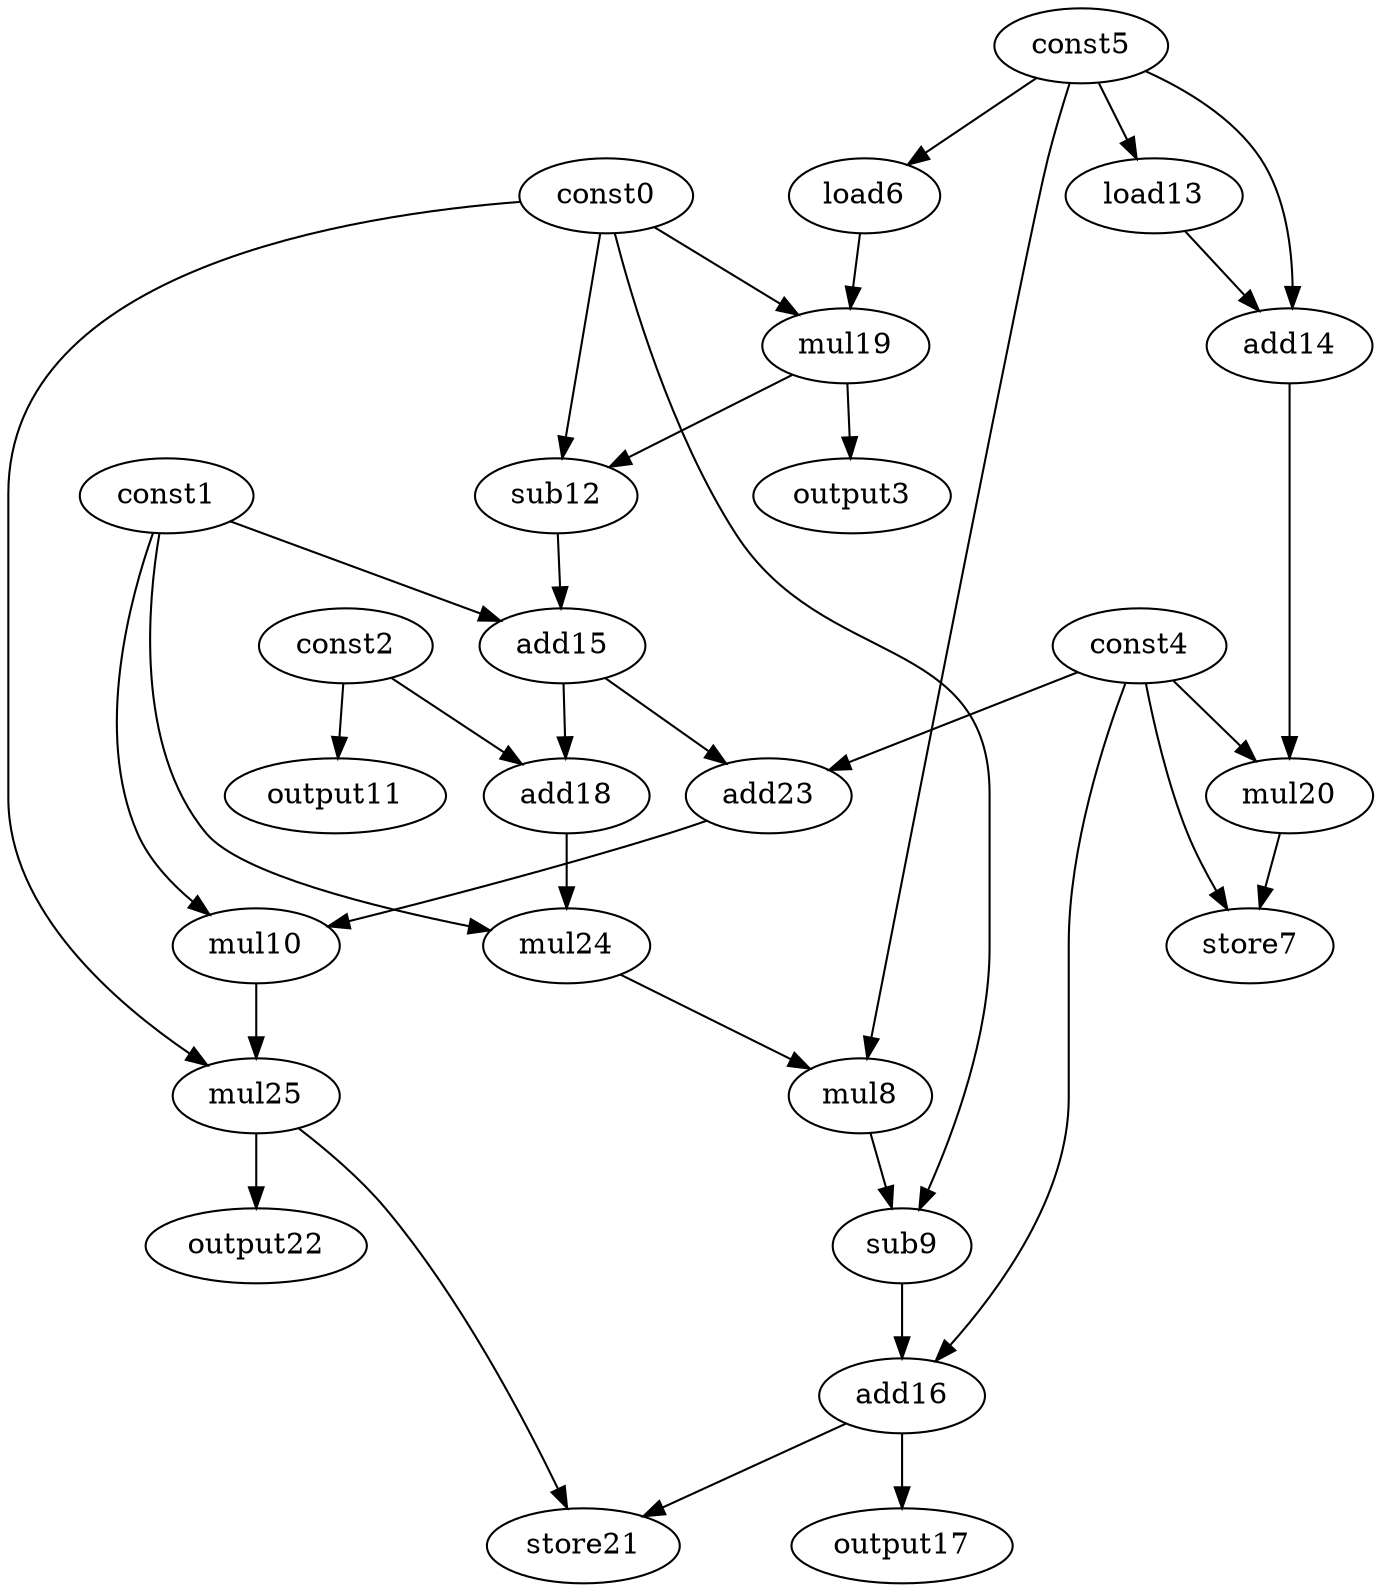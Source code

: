 digraph G { 
const0[opcode=const]; 
const1[opcode=const]; 
const2[opcode=const]; 
output3[opcode=output]; 
const4[opcode=const]; 
const5[opcode=const]; 
load6[opcode=load]; 
store7[opcode=store]; 
mul8[opcode=mul]; 
sub9[opcode=sub]; 
mul10[opcode=mul]; 
output11[opcode=output]; 
sub12[opcode=sub]; 
load13[opcode=load]; 
add14[opcode=add]; 
add15[opcode=add]; 
add16[opcode=add]; 
output17[opcode=output]; 
add18[opcode=add]; 
mul19[opcode=mul]; 
mul20[opcode=mul]; 
store21[opcode=store]; 
output22[opcode=output]; 
add23[opcode=add]; 
mul24[opcode=mul]; 
mul25[opcode=mul]; 
const5->load6[operand=0];
const2->output11[operand=0];
const5->load13[operand=0];
load13->add14[operand=0];
const5->add14[operand=1];
const0->mul19[operand=0];
load6->mul19[operand=1];
mul19->output3[operand=0];
const0->sub12[operand=0];
mul19->sub12[operand=1];
const4->mul20[operand=0];
add14->mul20[operand=1];
const4->store7[operand=0];
mul20->store7[operand=1];
const1->add15[operand=0];
sub12->add15[operand=1];
const2->add18[operand=0];
add15->add18[operand=1];
const4->add23[operand=0];
add15->add23[operand=1];
const1->mul10[operand=0];
add23->mul10[operand=1];
const1->mul24[operand=0];
add18->mul24[operand=1];
mul24->mul8[operand=0];
const5->mul8[operand=1];
const0->mul25[operand=0];
mul10->mul25[operand=1];
const0->sub9[operand=0];
mul8->sub9[operand=1];
mul25->output22[operand=0];
sub9->add16[operand=0];
const4->add16[operand=1];
add16->output17[operand=0];
add16->store21[operand=0];
mul25->store21[operand=1];
}
